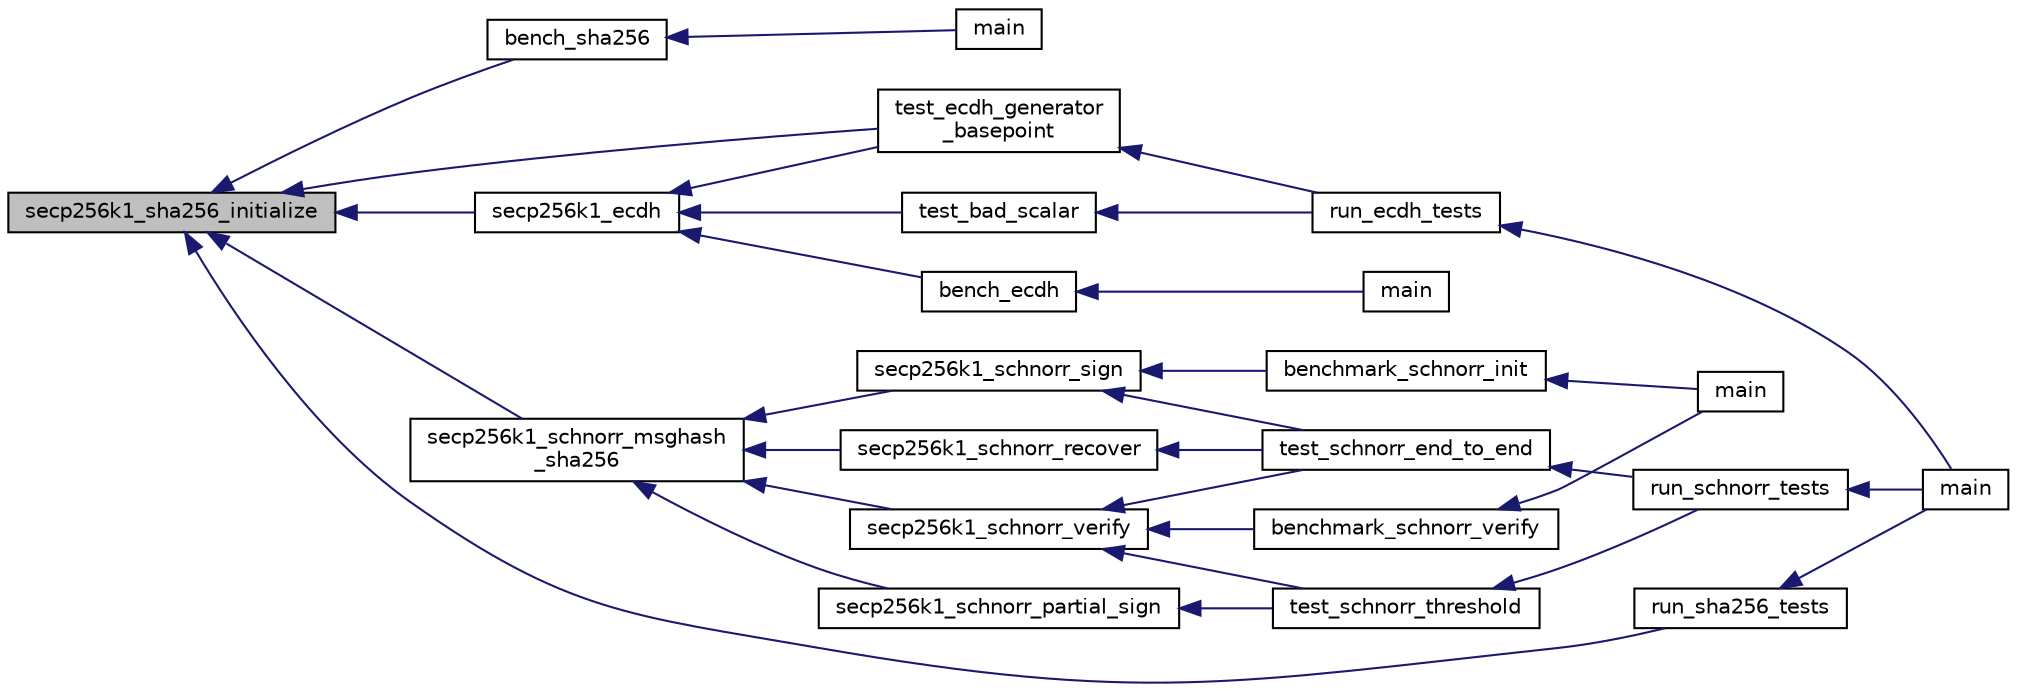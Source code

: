 digraph "secp256k1_sha256_initialize"
{
  edge [fontname="Helvetica",fontsize="10",labelfontname="Helvetica",labelfontsize="10"];
  node [fontname="Helvetica",fontsize="10",shape=record];
  rankdir="LR";
  Node86 [label="secp256k1_sha256_initialize",height=0.2,width=0.4,color="black", fillcolor="grey75", style="filled", fontcolor="black"];
  Node86 -> Node87 [dir="back",color="midnightblue",fontsize="10",style="solid",fontname="Helvetica"];
  Node87 [label="bench_sha256",height=0.2,width=0.4,color="black", fillcolor="white", style="filled",URL="$d9/d5e/bench__internal_8c.html#ac8924b9ed09efcfbc1fd3c0039188d46"];
  Node87 -> Node88 [dir="back",color="midnightblue",fontsize="10",style="solid",fontname="Helvetica"];
  Node88 [label="main",height=0.2,width=0.4,color="black", fillcolor="white", style="filled",URL="$d9/d5e/bench__internal_8c.html#a3c04138a5bfe5d72780bb7e82a18e627"];
  Node86 -> Node89 [dir="back",color="midnightblue",fontsize="10",style="solid",fontname="Helvetica"];
  Node89 [label="secp256k1_ecdh",height=0.2,width=0.4,color="black", fillcolor="white", style="filled",URL="$d1/d4c/ecdh_2main__impl_8h.html#aeb1a1fa5ba08b7f43e5f60a1bf2cb76d",tooltip="Compute an EC Diffie-Hellman secret in constant time Returns: 1: exponentiation was successful 0: sca..."];
  Node89 -> Node90 [dir="back",color="midnightblue",fontsize="10",style="solid",fontname="Helvetica"];
  Node90 [label="bench_ecdh",height=0.2,width=0.4,color="black", fillcolor="white", style="filled",URL="$da/d1c/bench__ecdh_8c.html#a859eabd44b49e17c9450975ea03c4a0c"];
  Node90 -> Node91 [dir="back",color="midnightblue",fontsize="10",style="solid",fontname="Helvetica"];
  Node91 [label="main",height=0.2,width=0.4,color="black", fillcolor="white", style="filled",URL="$da/d1c/bench__ecdh_8c.html#a840291bc02cba5474a4cb46a9b9566fe"];
  Node89 -> Node92 [dir="back",color="midnightblue",fontsize="10",style="solid",fontname="Helvetica"];
  Node92 [label="test_ecdh_generator\l_basepoint",height=0.2,width=0.4,color="black", fillcolor="white", style="filled",URL="$d5/d65/ecdh_2tests__impl_8h.html#ab13157e14f777c18f14fefc834d067c5"];
  Node92 -> Node93 [dir="back",color="midnightblue",fontsize="10",style="solid",fontname="Helvetica"];
  Node93 [label="run_ecdh_tests",height=0.2,width=0.4,color="black", fillcolor="white", style="filled",URL="$d5/d65/ecdh_2tests__impl_8h.html#aab6cd779f0b87dc8a7afdf4eaf873407"];
  Node93 -> Node94 [dir="back",color="midnightblue",fontsize="10",style="solid",fontname="Helvetica"];
  Node94 [label="main",height=0.2,width=0.4,color="black", fillcolor="white", style="filled",URL="$d5/d7f/tests_8c.html#a3c04138a5bfe5d72780bb7e82a18e627"];
  Node89 -> Node95 [dir="back",color="midnightblue",fontsize="10",style="solid",fontname="Helvetica"];
  Node95 [label="test_bad_scalar",height=0.2,width=0.4,color="black", fillcolor="white", style="filled",URL="$d5/d65/ecdh_2tests__impl_8h.html#a505bff7cea922e6d8aa4f7525cfd191a"];
  Node95 -> Node93 [dir="back",color="midnightblue",fontsize="10",style="solid",fontname="Helvetica"];
  Node86 -> Node96 [dir="back",color="midnightblue",fontsize="10",style="solid",fontname="Helvetica"];
  Node96 [label="secp256k1_schnorr_msghash\l_sha256",height=0.2,width=0.4,color="black", fillcolor="white", style="filled",URL="$d9/dab/schnorr_2main__impl_8h.html#aceb4e15773d1a0ef0bd3b13e7339a199"];
  Node96 -> Node97 [dir="back",color="midnightblue",fontsize="10",style="solid",fontname="Helvetica"];
  Node97 [label="secp256k1_schnorr_sign",height=0.2,width=0.4,color="black", fillcolor="white", style="filled",URL="$d9/dab/schnorr_2main__impl_8h.html#a0d7ae4600f16da7c9464c80fefc72072",tooltip="Create a signature using a custom EC-Schnorr-SHA256 construction. "];
  Node97 -> Node98 [dir="back",color="midnightblue",fontsize="10",style="solid",fontname="Helvetica"];
  Node98 [label="benchmark_schnorr_init",height=0.2,width=0.4,color="black", fillcolor="white", style="filled",URL="$d0/df4/bench__schnorr__verify_8c.html#a1017a4ccacfa7f4de5828701acce8184"];
  Node98 -> Node99 [dir="back",color="midnightblue",fontsize="10",style="solid",fontname="Helvetica"];
  Node99 [label="main",height=0.2,width=0.4,color="black", fillcolor="white", style="filled",URL="$d0/df4/bench__schnorr__verify_8c.html#a840291bc02cba5474a4cb46a9b9566fe"];
  Node97 -> Node100 [dir="back",color="midnightblue",fontsize="10",style="solid",fontname="Helvetica"];
  Node100 [label="test_schnorr_end_to_end",height=0.2,width=0.4,color="black", fillcolor="white", style="filled",URL="$d4/d1d/schnorr_2tests__impl_8h.html#a0fadfae101d2df588a044f55eafcc0e6"];
  Node100 -> Node101 [dir="back",color="midnightblue",fontsize="10",style="solid",fontname="Helvetica"];
  Node101 [label="run_schnorr_tests",height=0.2,width=0.4,color="black", fillcolor="white", style="filled",URL="$d4/d1d/schnorr_2tests__impl_8h.html#a6b31cc8facecda629cf588196a4c936b"];
  Node101 -> Node94 [dir="back",color="midnightblue",fontsize="10",style="solid",fontname="Helvetica"];
  Node96 -> Node102 [dir="back",color="midnightblue",fontsize="10",style="solid",fontname="Helvetica"];
  Node102 [label="secp256k1_schnorr_verify",height=0.2,width=0.4,color="black", fillcolor="white", style="filled",URL="$d9/dab/schnorr_2main__impl_8h.html#a5d23afb11115cb53171b34da09ff3ad0",tooltip="Verify a signature created by secp256k1_schnorr_sign. "];
  Node102 -> Node103 [dir="back",color="midnightblue",fontsize="10",style="solid",fontname="Helvetica"];
  Node103 [label="benchmark_schnorr_verify",height=0.2,width=0.4,color="black", fillcolor="white", style="filled",URL="$d0/df4/bench__schnorr__verify_8c.html#a45550cf8aad65472340a81f6f05c6546"];
  Node103 -> Node99 [dir="back",color="midnightblue",fontsize="10",style="solid",fontname="Helvetica"];
  Node102 -> Node100 [dir="back",color="midnightblue",fontsize="10",style="solid",fontname="Helvetica"];
  Node102 -> Node104 [dir="back",color="midnightblue",fontsize="10",style="solid",fontname="Helvetica"];
  Node104 [label="test_schnorr_threshold",height=0.2,width=0.4,color="black", fillcolor="white", style="filled",URL="$d4/d1d/schnorr_2tests__impl_8h.html#a7c79e0204a103b99844bdf1b2ac4cb57"];
  Node104 -> Node101 [dir="back",color="midnightblue",fontsize="10",style="solid",fontname="Helvetica"];
  Node96 -> Node105 [dir="back",color="midnightblue",fontsize="10",style="solid",fontname="Helvetica"];
  Node105 [label="secp256k1_schnorr_recover",height=0.2,width=0.4,color="black", fillcolor="white", style="filled",URL="$d9/dab/schnorr_2main__impl_8h.html#aa4480a44de97ffc056712ea9fd9631c5",tooltip="Recover an EC public key from a Schnorr signature created using secp256k1_schnorr_sign. "];
  Node105 -> Node100 [dir="back",color="midnightblue",fontsize="10",style="solid",fontname="Helvetica"];
  Node96 -> Node106 [dir="back",color="midnightblue",fontsize="10",style="solid",fontname="Helvetica"];
  Node106 [label="secp256k1_schnorr_partial_sign",height=0.2,width=0.4,color="black", fillcolor="white", style="filled",URL="$d9/dab/schnorr_2main__impl_8h.html#a6787237abf20a26c8c2fb195102ce810",tooltip="Produce a partial Schnorr signature, which can be combined using secp256k1_schnorr_partial_combine, to end up with a full signature that is verifiable using secp256k1_schnorr_verify. "];
  Node106 -> Node104 [dir="back",color="midnightblue",fontsize="10",style="solid",fontname="Helvetica"];
  Node86 -> Node92 [dir="back",color="midnightblue",fontsize="10",style="solid",fontname="Helvetica"];
  Node86 -> Node107 [dir="back",color="midnightblue",fontsize="10",style="solid",fontname="Helvetica"];
  Node107 [label="run_sha256_tests",height=0.2,width=0.4,color="black", fillcolor="white", style="filled",URL="$d5/d7f/tests_8c.html#a2d74e805d6154620fef868e2319c99c9"];
  Node107 -> Node94 [dir="back",color="midnightblue",fontsize="10",style="solid",fontname="Helvetica"];
}
